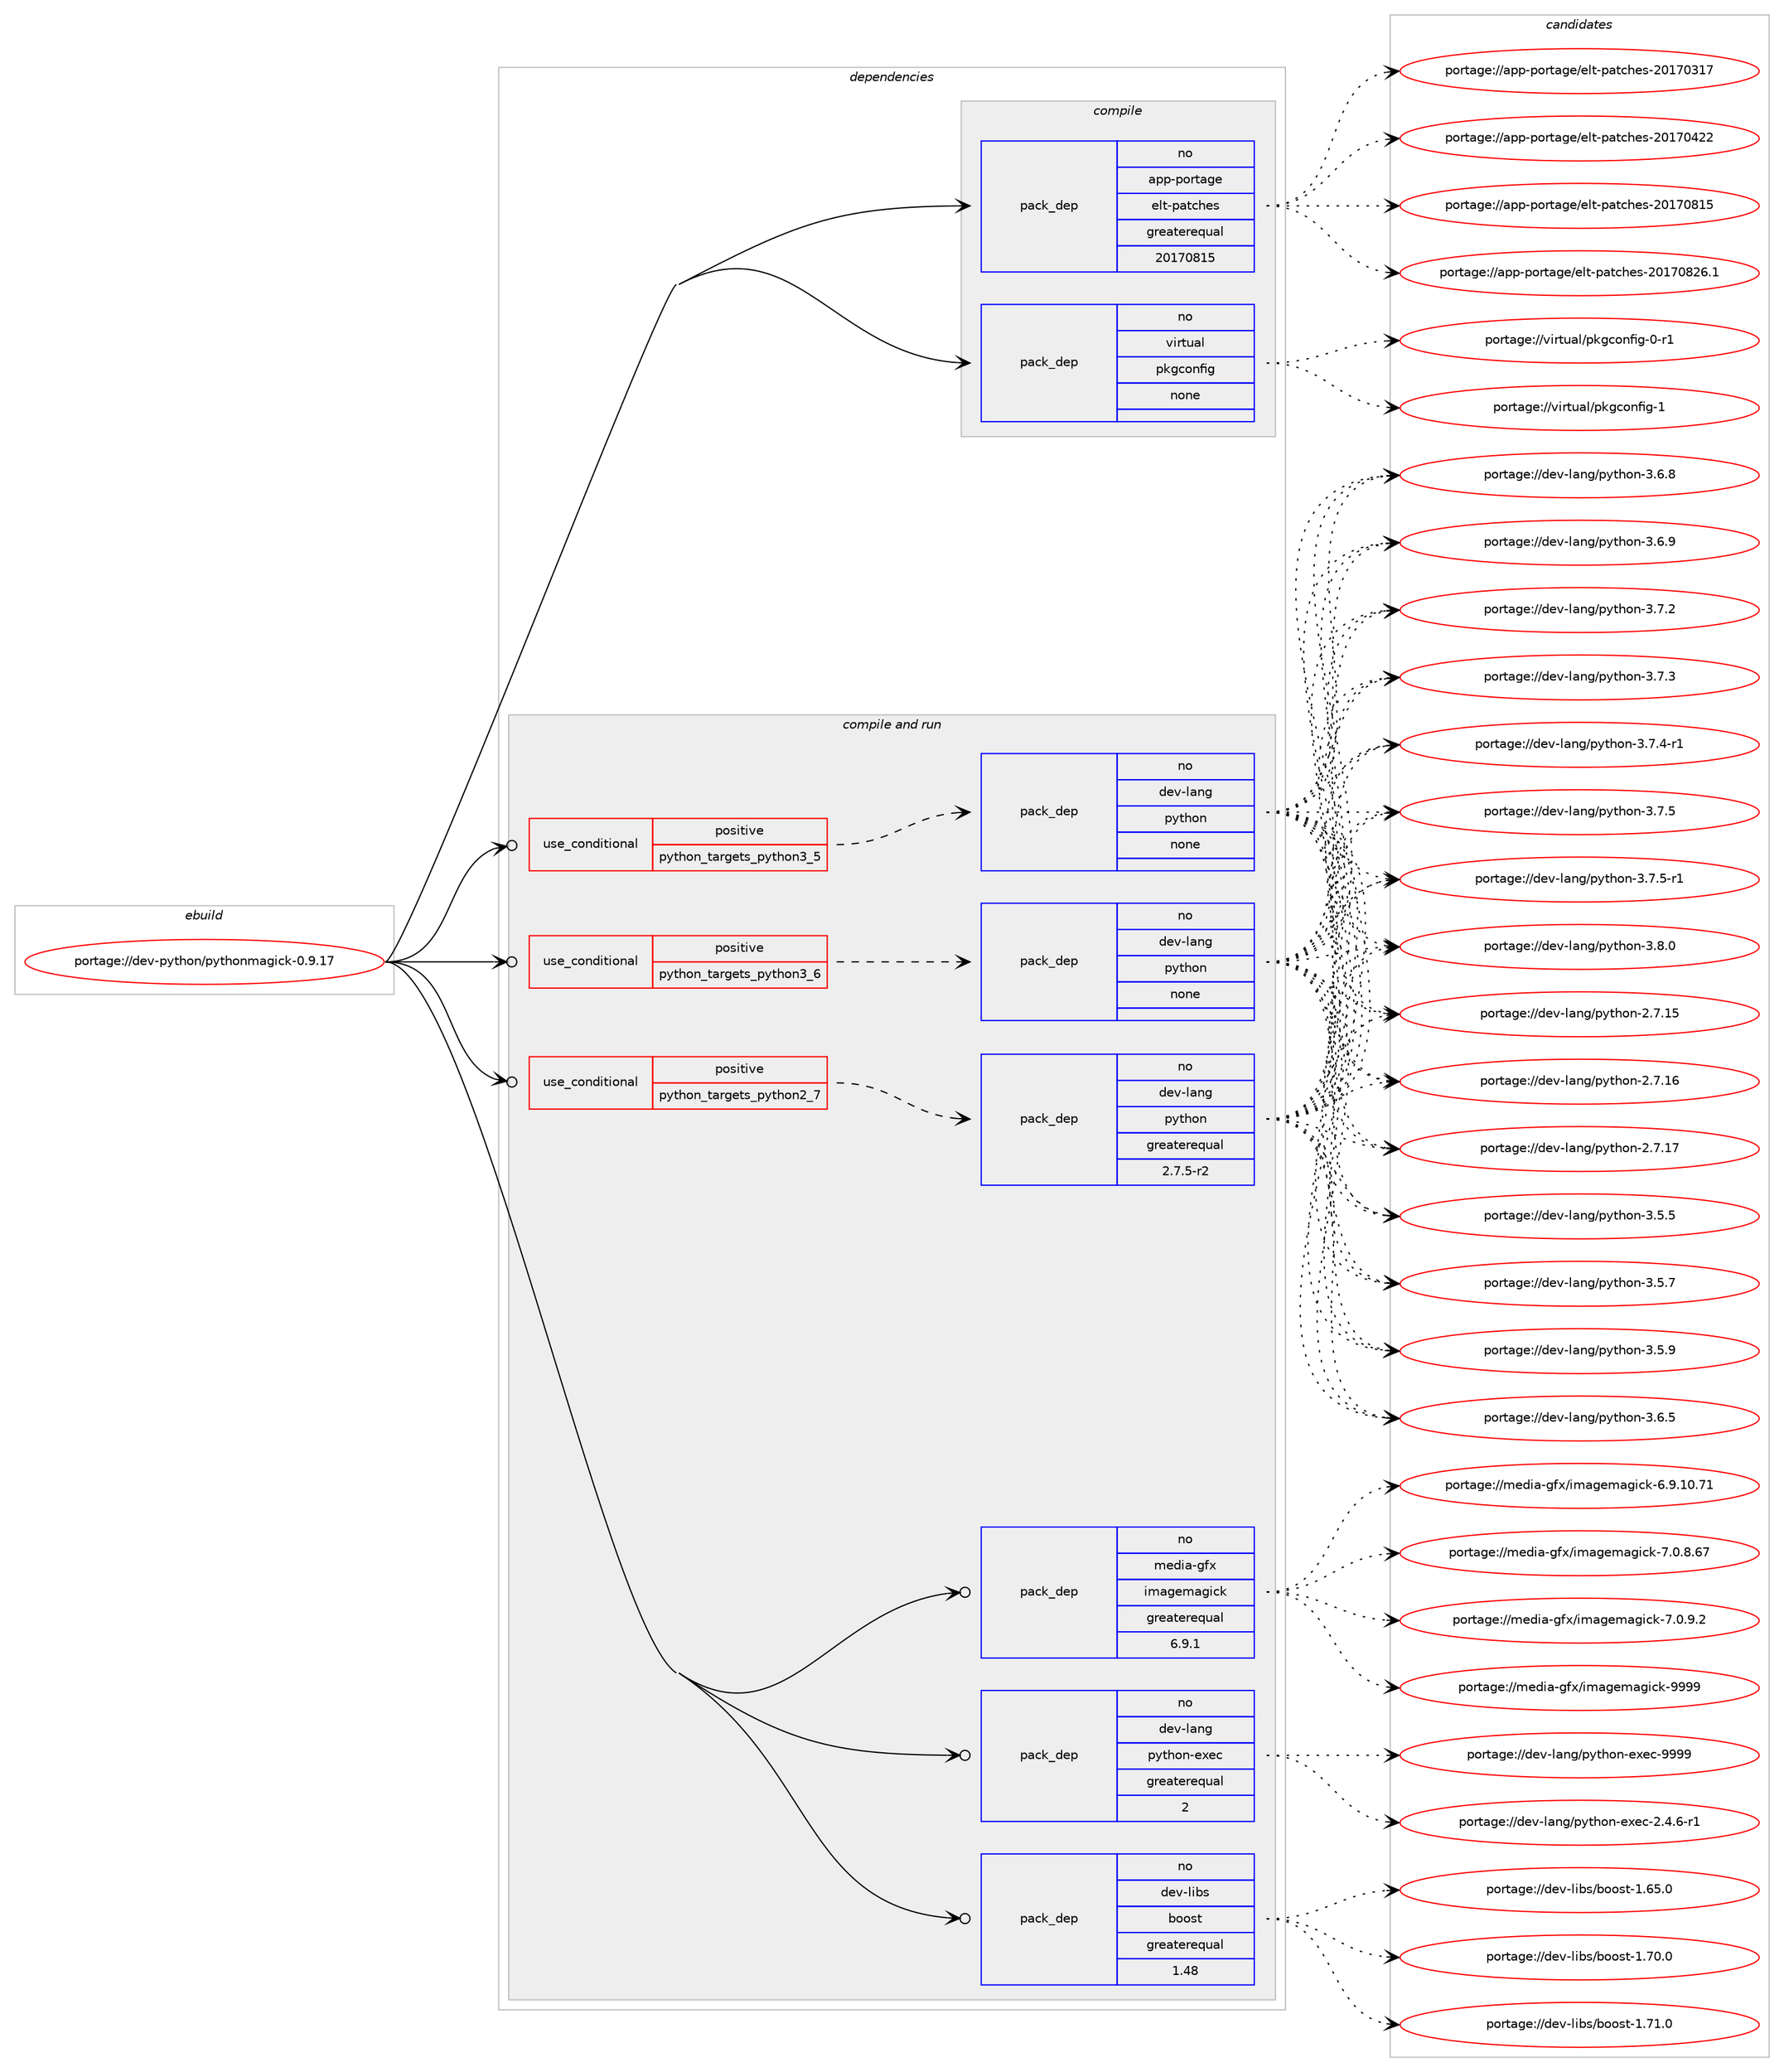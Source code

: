 digraph prolog {

# *************
# Graph options
# *************

newrank=true;
concentrate=true;
compound=true;
graph [rankdir=LR,fontname=Helvetica,fontsize=10,ranksep=1.5];#, ranksep=2.5, nodesep=0.2];
edge  [arrowhead=vee];
node  [fontname=Helvetica,fontsize=10];

# **********
# The ebuild
# **********

subgraph cluster_leftcol {
color=gray;
rank=same;
label=<<i>ebuild</i>>;
id [label="portage://dev-python/pythonmagick-0.9.17", color=red, width=4, href="../dev-python/pythonmagick-0.9.17.svg"];
}

# ****************
# The dependencies
# ****************

subgraph cluster_midcol {
color=gray;
label=<<i>dependencies</i>>;
subgraph cluster_compile {
fillcolor="#eeeeee";
style=filled;
label=<<i>compile</i>>;
subgraph pack127763 {
dependency168527 [label=<<TABLE BORDER="0" CELLBORDER="1" CELLSPACING="0" CELLPADDING="4" WIDTH="220"><TR><TD ROWSPAN="6" CELLPADDING="30">pack_dep</TD></TR><TR><TD WIDTH="110">no</TD></TR><TR><TD>app-portage</TD></TR><TR><TD>elt-patches</TD></TR><TR><TD>greaterequal</TD></TR><TR><TD>20170815</TD></TR></TABLE>>, shape=none, color=blue];
}
id:e -> dependency168527:w [weight=20,style="solid",arrowhead="vee"];
subgraph pack127764 {
dependency168528 [label=<<TABLE BORDER="0" CELLBORDER="1" CELLSPACING="0" CELLPADDING="4" WIDTH="220"><TR><TD ROWSPAN="6" CELLPADDING="30">pack_dep</TD></TR><TR><TD WIDTH="110">no</TD></TR><TR><TD>virtual</TD></TR><TR><TD>pkgconfig</TD></TR><TR><TD>none</TD></TR><TR><TD></TD></TR></TABLE>>, shape=none, color=blue];
}
id:e -> dependency168528:w [weight=20,style="solid",arrowhead="vee"];
}
subgraph cluster_compileandrun {
fillcolor="#eeeeee";
style=filled;
label=<<i>compile and run</i>>;
subgraph cond37370 {
dependency168529 [label=<<TABLE BORDER="0" CELLBORDER="1" CELLSPACING="0" CELLPADDING="4"><TR><TD ROWSPAN="3" CELLPADDING="10">use_conditional</TD></TR><TR><TD>positive</TD></TR><TR><TD>python_targets_python2_7</TD></TR></TABLE>>, shape=none, color=red];
subgraph pack127765 {
dependency168530 [label=<<TABLE BORDER="0" CELLBORDER="1" CELLSPACING="0" CELLPADDING="4" WIDTH="220"><TR><TD ROWSPAN="6" CELLPADDING="30">pack_dep</TD></TR><TR><TD WIDTH="110">no</TD></TR><TR><TD>dev-lang</TD></TR><TR><TD>python</TD></TR><TR><TD>greaterequal</TD></TR><TR><TD>2.7.5-r2</TD></TR></TABLE>>, shape=none, color=blue];
}
dependency168529:e -> dependency168530:w [weight=20,style="dashed",arrowhead="vee"];
}
id:e -> dependency168529:w [weight=20,style="solid",arrowhead="odotvee"];
subgraph cond37371 {
dependency168531 [label=<<TABLE BORDER="0" CELLBORDER="1" CELLSPACING="0" CELLPADDING="4"><TR><TD ROWSPAN="3" CELLPADDING="10">use_conditional</TD></TR><TR><TD>positive</TD></TR><TR><TD>python_targets_python3_5</TD></TR></TABLE>>, shape=none, color=red];
subgraph pack127766 {
dependency168532 [label=<<TABLE BORDER="0" CELLBORDER="1" CELLSPACING="0" CELLPADDING="4" WIDTH="220"><TR><TD ROWSPAN="6" CELLPADDING="30">pack_dep</TD></TR><TR><TD WIDTH="110">no</TD></TR><TR><TD>dev-lang</TD></TR><TR><TD>python</TD></TR><TR><TD>none</TD></TR><TR><TD></TD></TR></TABLE>>, shape=none, color=blue];
}
dependency168531:e -> dependency168532:w [weight=20,style="dashed",arrowhead="vee"];
}
id:e -> dependency168531:w [weight=20,style="solid",arrowhead="odotvee"];
subgraph cond37372 {
dependency168533 [label=<<TABLE BORDER="0" CELLBORDER="1" CELLSPACING="0" CELLPADDING="4"><TR><TD ROWSPAN="3" CELLPADDING="10">use_conditional</TD></TR><TR><TD>positive</TD></TR><TR><TD>python_targets_python3_6</TD></TR></TABLE>>, shape=none, color=red];
subgraph pack127767 {
dependency168534 [label=<<TABLE BORDER="0" CELLBORDER="1" CELLSPACING="0" CELLPADDING="4" WIDTH="220"><TR><TD ROWSPAN="6" CELLPADDING="30">pack_dep</TD></TR><TR><TD WIDTH="110">no</TD></TR><TR><TD>dev-lang</TD></TR><TR><TD>python</TD></TR><TR><TD>none</TD></TR><TR><TD></TD></TR></TABLE>>, shape=none, color=blue];
}
dependency168533:e -> dependency168534:w [weight=20,style="dashed",arrowhead="vee"];
}
id:e -> dependency168533:w [weight=20,style="solid",arrowhead="odotvee"];
subgraph pack127768 {
dependency168535 [label=<<TABLE BORDER="0" CELLBORDER="1" CELLSPACING="0" CELLPADDING="4" WIDTH="220"><TR><TD ROWSPAN="6" CELLPADDING="30">pack_dep</TD></TR><TR><TD WIDTH="110">no</TD></TR><TR><TD>dev-lang</TD></TR><TR><TD>python-exec</TD></TR><TR><TD>greaterequal</TD></TR><TR><TD>2</TD></TR></TABLE>>, shape=none, color=blue];
}
id:e -> dependency168535:w [weight=20,style="solid",arrowhead="odotvee"];
subgraph pack127769 {
dependency168536 [label=<<TABLE BORDER="0" CELLBORDER="1" CELLSPACING="0" CELLPADDING="4" WIDTH="220"><TR><TD ROWSPAN="6" CELLPADDING="30">pack_dep</TD></TR><TR><TD WIDTH="110">no</TD></TR><TR><TD>dev-libs</TD></TR><TR><TD>boost</TD></TR><TR><TD>greaterequal</TD></TR><TR><TD>1.48</TD></TR></TABLE>>, shape=none, color=blue];
}
id:e -> dependency168536:w [weight=20,style="solid",arrowhead="odotvee"];
subgraph pack127770 {
dependency168537 [label=<<TABLE BORDER="0" CELLBORDER="1" CELLSPACING="0" CELLPADDING="4" WIDTH="220"><TR><TD ROWSPAN="6" CELLPADDING="30">pack_dep</TD></TR><TR><TD WIDTH="110">no</TD></TR><TR><TD>media-gfx</TD></TR><TR><TD>imagemagick</TD></TR><TR><TD>greaterequal</TD></TR><TR><TD>6.9.1</TD></TR></TABLE>>, shape=none, color=blue];
}
id:e -> dependency168537:w [weight=20,style="solid",arrowhead="odotvee"];
}
subgraph cluster_run {
fillcolor="#eeeeee";
style=filled;
label=<<i>run</i>>;
}
}

# **************
# The candidates
# **************

subgraph cluster_choices {
rank=same;
color=gray;
label=<<i>candidates</i>>;

subgraph choice127763 {
color=black;
nodesep=1;
choiceportage97112112451121111141169710310147101108116451129711699104101115455048495548514955 [label="portage://app-portage/elt-patches-20170317", color=red, width=4,href="../app-portage/elt-patches-20170317.svg"];
choiceportage97112112451121111141169710310147101108116451129711699104101115455048495548525050 [label="portage://app-portage/elt-patches-20170422", color=red, width=4,href="../app-portage/elt-patches-20170422.svg"];
choiceportage97112112451121111141169710310147101108116451129711699104101115455048495548564953 [label="portage://app-portage/elt-patches-20170815", color=red, width=4,href="../app-portage/elt-patches-20170815.svg"];
choiceportage971121124511211111411697103101471011081164511297116991041011154550484955485650544649 [label="portage://app-portage/elt-patches-20170826.1", color=red, width=4,href="../app-portage/elt-patches-20170826.1.svg"];
dependency168527:e -> choiceportage97112112451121111141169710310147101108116451129711699104101115455048495548514955:w [style=dotted,weight="100"];
dependency168527:e -> choiceportage97112112451121111141169710310147101108116451129711699104101115455048495548525050:w [style=dotted,weight="100"];
dependency168527:e -> choiceportage97112112451121111141169710310147101108116451129711699104101115455048495548564953:w [style=dotted,weight="100"];
dependency168527:e -> choiceportage971121124511211111411697103101471011081164511297116991041011154550484955485650544649:w [style=dotted,weight="100"];
}
subgraph choice127764 {
color=black;
nodesep=1;
choiceportage11810511411611797108471121071039911111010210510345484511449 [label="portage://virtual/pkgconfig-0-r1", color=red, width=4,href="../virtual/pkgconfig-0-r1.svg"];
choiceportage1181051141161179710847112107103991111101021051034549 [label="portage://virtual/pkgconfig-1", color=red, width=4,href="../virtual/pkgconfig-1.svg"];
dependency168528:e -> choiceportage11810511411611797108471121071039911111010210510345484511449:w [style=dotted,weight="100"];
dependency168528:e -> choiceportage1181051141161179710847112107103991111101021051034549:w [style=dotted,weight="100"];
}
subgraph choice127765 {
color=black;
nodesep=1;
choiceportage10010111845108971101034711212111610411111045504655464953 [label="portage://dev-lang/python-2.7.15", color=red, width=4,href="../dev-lang/python-2.7.15.svg"];
choiceportage10010111845108971101034711212111610411111045504655464954 [label="portage://dev-lang/python-2.7.16", color=red, width=4,href="../dev-lang/python-2.7.16.svg"];
choiceportage10010111845108971101034711212111610411111045504655464955 [label="portage://dev-lang/python-2.7.17", color=red, width=4,href="../dev-lang/python-2.7.17.svg"];
choiceportage100101118451089711010347112121116104111110455146534653 [label="portage://dev-lang/python-3.5.5", color=red, width=4,href="../dev-lang/python-3.5.5.svg"];
choiceportage100101118451089711010347112121116104111110455146534655 [label="portage://dev-lang/python-3.5.7", color=red, width=4,href="../dev-lang/python-3.5.7.svg"];
choiceportage100101118451089711010347112121116104111110455146534657 [label="portage://dev-lang/python-3.5.9", color=red, width=4,href="../dev-lang/python-3.5.9.svg"];
choiceportage100101118451089711010347112121116104111110455146544653 [label="portage://dev-lang/python-3.6.5", color=red, width=4,href="../dev-lang/python-3.6.5.svg"];
choiceportage100101118451089711010347112121116104111110455146544656 [label="portage://dev-lang/python-3.6.8", color=red, width=4,href="../dev-lang/python-3.6.8.svg"];
choiceportage100101118451089711010347112121116104111110455146544657 [label="portage://dev-lang/python-3.6.9", color=red, width=4,href="../dev-lang/python-3.6.9.svg"];
choiceportage100101118451089711010347112121116104111110455146554650 [label="portage://dev-lang/python-3.7.2", color=red, width=4,href="../dev-lang/python-3.7.2.svg"];
choiceportage100101118451089711010347112121116104111110455146554651 [label="portage://dev-lang/python-3.7.3", color=red, width=4,href="../dev-lang/python-3.7.3.svg"];
choiceportage1001011184510897110103471121211161041111104551465546524511449 [label="portage://dev-lang/python-3.7.4-r1", color=red, width=4,href="../dev-lang/python-3.7.4-r1.svg"];
choiceportage100101118451089711010347112121116104111110455146554653 [label="portage://dev-lang/python-3.7.5", color=red, width=4,href="../dev-lang/python-3.7.5.svg"];
choiceportage1001011184510897110103471121211161041111104551465546534511449 [label="portage://dev-lang/python-3.7.5-r1", color=red, width=4,href="../dev-lang/python-3.7.5-r1.svg"];
choiceportage100101118451089711010347112121116104111110455146564648 [label="portage://dev-lang/python-3.8.0", color=red, width=4,href="../dev-lang/python-3.8.0.svg"];
dependency168530:e -> choiceportage10010111845108971101034711212111610411111045504655464953:w [style=dotted,weight="100"];
dependency168530:e -> choiceportage10010111845108971101034711212111610411111045504655464954:w [style=dotted,weight="100"];
dependency168530:e -> choiceportage10010111845108971101034711212111610411111045504655464955:w [style=dotted,weight="100"];
dependency168530:e -> choiceportage100101118451089711010347112121116104111110455146534653:w [style=dotted,weight="100"];
dependency168530:e -> choiceportage100101118451089711010347112121116104111110455146534655:w [style=dotted,weight="100"];
dependency168530:e -> choiceportage100101118451089711010347112121116104111110455146534657:w [style=dotted,weight="100"];
dependency168530:e -> choiceportage100101118451089711010347112121116104111110455146544653:w [style=dotted,weight="100"];
dependency168530:e -> choiceportage100101118451089711010347112121116104111110455146544656:w [style=dotted,weight="100"];
dependency168530:e -> choiceportage100101118451089711010347112121116104111110455146544657:w [style=dotted,weight="100"];
dependency168530:e -> choiceportage100101118451089711010347112121116104111110455146554650:w [style=dotted,weight="100"];
dependency168530:e -> choiceportage100101118451089711010347112121116104111110455146554651:w [style=dotted,weight="100"];
dependency168530:e -> choiceportage1001011184510897110103471121211161041111104551465546524511449:w [style=dotted,weight="100"];
dependency168530:e -> choiceportage100101118451089711010347112121116104111110455146554653:w [style=dotted,weight="100"];
dependency168530:e -> choiceportage1001011184510897110103471121211161041111104551465546534511449:w [style=dotted,weight="100"];
dependency168530:e -> choiceportage100101118451089711010347112121116104111110455146564648:w [style=dotted,weight="100"];
}
subgraph choice127766 {
color=black;
nodesep=1;
choiceportage10010111845108971101034711212111610411111045504655464953 [label="portage://dev-lang/python-2.7.15", color=red, width=4,href="../dev-lang/python-2.7.15.svg"];
choiceportage10010111845108971101034711212111610411111045504655464954 [label="portage://dev-lang/python-2.7.16", color=red, width=4,href="../dev-lang/python-2.7.16.svg"];
choiceportage10010111845108971101034711212111610411111045504655464955 [label="portage://dev-lang/python-2.7.17", color=red, width=4,href="../dev-lang/python-2.7.17.svg"];
choiceportage100101118451089711010347112121116104111110455146534653 [label="portage://dev-lang/python-3.5.5", color=red, width=4,href="../dev-lang/python-3.5.5.svg"];
choiceportage100101118451089711010347112121116104111110455146534655 [label="portage://dev-lang/python-3.5.7", color=red, width=4,href="../dev-lang/python-3.5.7.svg"];
choiceportage100101118451089711010347112121116104111110455146534657 [label="portage://dev-lang/python-3.5.9", color=red, width=4,href="../dev-lang/python-3.5.9.svg"];
choiceportage100101118451089711010347112121116104111110455146544653 [label="portage://dev-lang/python-3.6.5", color=red, width=4,href="../dev-lang/python-3.6.5.svg"];
choiceportage100101118451089711010347112121116104111110455146544656 [label="portage://dev-lang/python-3.6.8", color=red, width=4,href="../dev-lang/python-3.6.8.svg"];
choiceportage100101118451089711010347112121116104111110455146544657 [label="portage://dev-lang/python-3.6.9", color=red, width=4,href="../dev-lang/python-3.6.9.svg"];
choiceportage100101118451089711010347112121116104111110455146554650 [label="portage://dev-lang/python-3.7.2", color=red, width=4,href="../dev-lang/python-3.7.2.svg"];
choiceportage100101118451089711010347112121116104111110455146554651 [label="portage://dev-lang/python-3.7.3", color=red, width=4,href="../dev-lang/python-3.7.3.svg"];
choiceportage1001011184510897110103471121211161041111104551465546524511449 [label="portage://dev-lang/python-3.7.4-r1", color=red, width=4,href="../dev-lang/python-3.7.4-r1.svg"];
choiceportage100101118451089711010347112121116104111110455146554653 [label="portage://dev-lang/python-3.7.5", color=red, width=4,href="../dev-lang/python-3.7.5.svg"];
choiceportage1001011184510897110103471121211161041111104551465546534511449 [label="portage://dev-lang/python-3.7.5-r1", color=red, width=4,href="../dev-lang/python-3.7.5-r1.svg"];
choiceportage100101118451089711010347112121116104111110455146564648 [label="portage://dev-lang/python-3.8.0", color=red, width=4,href="../dev-lang/python-3.8.0.svg"];
dependency168532:e -> choiceportage10010111845108971101034711212111610411111045504655464953:w [style=dotted,weight="100"];
dependency168532:e -> choiceportage10010111845108971101034711212111610411111045504655464954:w [style=dotted,weight="100"];
dependency168532:e -> choiceportage10010111845108971101034711212111610411111045504655464955:w [style=dotted,weight="100"];
dependency168532:e -> choiceportage100101118451089711010347112121116104111110455146534653:w [style=dotted,weight="100"];
dependency168532:e -> choiceportage100101118451089711010347112121116104111110455146534655:w [style=dotted,weight="100"];
dependency168532:e -> choiceportage100101118451089711010347112121116104111110455146534657:w [style=dotted,weight="100"];
dependency168532:e -> choiceportage100101118451089711010347112121116104111110455146544653:w [style=dotted,weight="100"];
dependency168532:e -> choiceportage100101118451089711010347112121116104111110455146544656:w [style=dotted,weight="100"];
dependency168532:e -> choiceportage100101118451089711010347112121116104111110455146544657:w [style=dotted,weight="100"];
dependency168532:e -> choiceportage100101118451089711010347112121116104111110455146554650:w [style=dotted,weight="100"];
dependency168532:e -> choiceportage100101118451089711010347112121116104111110455146554651:w [style=dotted,weight="100"];
dependency168532:e -> choiceportage1001011184510897110103471121211161041111104551465546524511449:w [style=dotted,weight="100"];
dependency168532:e -> choiceportage100101118451089711010347112121116104111110455146554653:w [style=dotted,weight="100"];
dependency168532:e -> choiceportage1001011184510897110103471121211161041111104551465546534511449:w [style=dotted,weight="100"];
dependency168532:e -> choiceportage100101118451089711010347112121116104111110455146564648:w [style=dotted,weight="100"];
}
subgraph choice127767 {
color=black;
nodesep=1;
choiceportage10010111845108971101034711212111610411111045504655464953 [label="portage://dev-lang/python-2.7.15", color=red, width=4,href="../dev-lang/python-2.7.15.svg"];
choiceportage10010111845108971101034711212111610411111045504655464954 [label="portage://dev-lang/python-2.7.16", color=red, width=4,href="../dev-lang/python-2.7.16.svg"];
choiceportage10010111845108971101034711212111610411111045504655464955 [label="portage://dev-lang/python-2.7.17", color=red, width=4,href="../dev-lang/python-2.7.17.svg"];
choiceportage100101118451089711010347112121116104111110455146534653 [label="portage://dev-lang/python-3.5.5", color=red, width=4,href="../dev-lang/python-3.5.5.svg"];
choiceportage100101118451089711010347112121116104111110455146534655 [label="portage://dev-lang/python-3.5.7", color=red, width=4,href="../dev-lang/python-3.5.7.svg"];
choiceportage100101118451089711010347112121116104111110455146534657 [label="portage://dev-lang/python-3.5.9", color=red, width=4,href="../dev-lang/python-3.5.9.svg"];
choiceportage100101118451089711010347112121116104111110455146544653 [label="portage://dev-lang/python-3.6.5", color=red, width=4,href="../dev-lang/python-3.6.5.svg"];
choiceportage100101118451089711010347112121116104111110455146544656 [label="portage://dev-lang/python-3.6.8", color=red, width=4,href="../dev-lang/python-3.6.8.svg"];
choiceportage100101118451089711010347112121116104111110455146544657 [label="portage://dev-lang/python-3.6.9", color=red, width=4,href="../dev-lang/python-3.6.9.svg"];
choiceportage100101118451089711010347112121116104111110455146554650 [label="portage://dev-lang/python-3.7.2", color=red, width=4,href="../dev-lang/python-3.7.2.svg"];
choiceportage100101118451089711010347112121116104111110455146554651 [label="portage://dev-lang/python-3.7.3", color=red, width=4,href="../dev-lang/python-3.7.3.svg"];
choiceportage1001011184510897110103471121211161041111104551465546524511449 [label="portage://dev-lang/python-3.7.4-r1", color=red, width=4,href="../dev-lang/python-3.7.4-r1.svg"];
choiceportage100101118451089711010347112121116104111110455146554653 [label="portage://dev-lang/python-3.7.5", color=red, width=4,href="../dev-lang/python-3.7.5.svg"];
choiceportage1001011184510897110103471121211161041111104551465546534511449 [label="portage://dev-lang/python-3.7.5-r1", color=red, width=4,href="../dev-lang/python-3.7.5-r1.svg"];
choiceportage100101118451089711010347112121116104111110455146564648 [label="portage://dev-lang/python-3.8.0", color=red, width=4,href="../dev-lang/python-3.8.0.svg"];
dependency168534:e -> choiceportage10010111845108971101034711212111610411111045504655464953:w [style=dotted,weight="100"];
dependency168534:e -> choiceportage10010111845108971101034711212111610411111045504655464954:w [style=dotted,weight="100"];
dependency168534:e -> choiceportage10010111845108971101034711212111610411111045504655464955:w [style=dotted,weight="100"];
dependency168534:e -> choiceportage100101118451089711010347112121116104111110455146534653:w [style=dotted,weight="100"];
dependency168534:e -> choiceportage100101118451089711010347112121116104111110455146534655:w [style=dotted,weight="100"];
dependency168534:e -> choiceportage100101118451089711010347112121116104111110455146534657:w [style=dotted,weight="100"];
dependency168534:e -> choiceportage100101118451089711010347112121116104111110455146544653:w [style=dotted,weight="100"];
dependency168534:e -> choiceportage100101118451089711010347112121116104111110455146544656:w [style=dotted,weight="100"];
dependency168534:e -> choiceportage100101118451089711010347112121116104111110455146544657:w [style=dotted,weight="100"];
dependency168534:e -> choiceportage100101118451089711010347112121116104111110455146554650:w [style=dotted,weight="100"];
dependency168534:e -> choiceportage100101118451089711010347112121116104111110455146554651:w [style=dotted,weight="100"];
dependency168534:e -> choiceportage1001011184510897110103471121211161041111104551465546524511449:w [style=dotted,weight="100"];
dependency168534:e -> choiceportage100101118451089711010347112121116104111110455146554653:w [style=dotted,weight="100"];
dependency168534:e -> choiceportage1001011184510897110103471121211161041111104551465546534511449:w [style=dotted,weight="100"];
dependency168534:e -> choiceportage100101118451089711010347112121116104111110455146564648:w [style=dotted,weight="100"];
}
subgraph choice127768 {
color=black;
nodesep=1;
choiceportage10010111845108971101034711212111610411111045101120101994550465246544511449 [label="portage://dev-lang/python-exec-2.4.6-r1", color=red, width=4,href="../dev-lang/python-exec-2.4.6-r1.svg"];
choiceportage10010111845108971101034711212111610411111045101120101994557575757 [label="portage://dev-lang/python-exec-9999", color=red, width=4,href="../dev-lang/python-exec-9999.svg"];
dependency168535:e -> choiceportage10010111845108971101034711212111610411111045101120101994550465246544511449:w [style=dotted,weight="100"];
dependency168535:e -> choiceportage10010111845108971101034711212111610411111045101120101994557575757:w [style=dotted,weight="100"];
}
subgraph choice127769 {
color=black;
nodesep=1;
choiceportage1001011184510810598115479811111111511645494654534648 [label="portage://dev-libs/boost-1.65.0", color=red, width=4,href="../dev-libs/boost-1.65.0.svg"];
choiceportage1001011184510810598115479811111111511645494655484648 [label="portage://dev-libs/boost-1.70.0", color=red, width=4,href="../dev-libs/boost-1.70.0.svg"];
choiceportage1001011184510810598115479811111111511645494655494648 [label="portage://dev-libs/boost-1.71.0", color=red, width=4,href="../dev-libs/boost-1.71.0.svg"];
dependency168536:e -> choiceportage1001011184510810598115479811111111511645494654534648:w [style=dotted,weight="100"];
dependency168536:e -> choiceportage1001011184510810598115479811111111511645494655484648:w [style=dotted,weight="100"];
dependency168536:e -> choiceportage1001011184510810598115479811111111511645494655494648:w [style=dotted,weight="100"];
}
subgraph choice127770 {
color=black;
nodesep=1;
choiceportage10910110010597451031021204710510997103101109971031059910745544657464948465549 [label="portage://media-gfx/imagemagick-6.9.10.71", color=red, width=4,href="../media-gfx/imagemagick-6.9.10.71.svg"];
choiceportage109101100105974510310212047105109971031011099710310599107455546484656465455 [label="portage://media-gfx/imagemagick-7.0.8.67", color=red, width=4,href="../media-gfx/imagemagick-7.0.8.67.svg"];
choiceportage1091011001059745103102120471051099710310110997103105991074555464846574650 [label="portage://media-gfx/imagemagick-7.0.9.2", color=red, width=4,href="../media-gfx/imagemagick-7.0.9.2.svg"];
choiceportage1091011001059745103102120471051099710310110997103105991074557575757 [label="portage://media-gfx/imagemagick-9999", color=red, width=4,href="../media-gfx/imagemagick-9999.svg"];
dependency168537:e -> choiceportage10910110010597451031021204710510997103101109971031059910745544657464948465549:w [style=dotted,weight="100"];
dependency168537:e -> choiceportage109101100105974510310212047105109971031011099710310599107455546484656465455:w [style=dotted,weight="100"];
dependency168537:e -> choiceportage1091011001059745103102120471051099710310110997103105991074555464846574650:w [style=dotted,weight="100"];
dependency168537:e -> choiceportage1091011001059745103102120471051099710310110997103105991074557575757:w [style=dotted,weight="100"];
}
}

}
